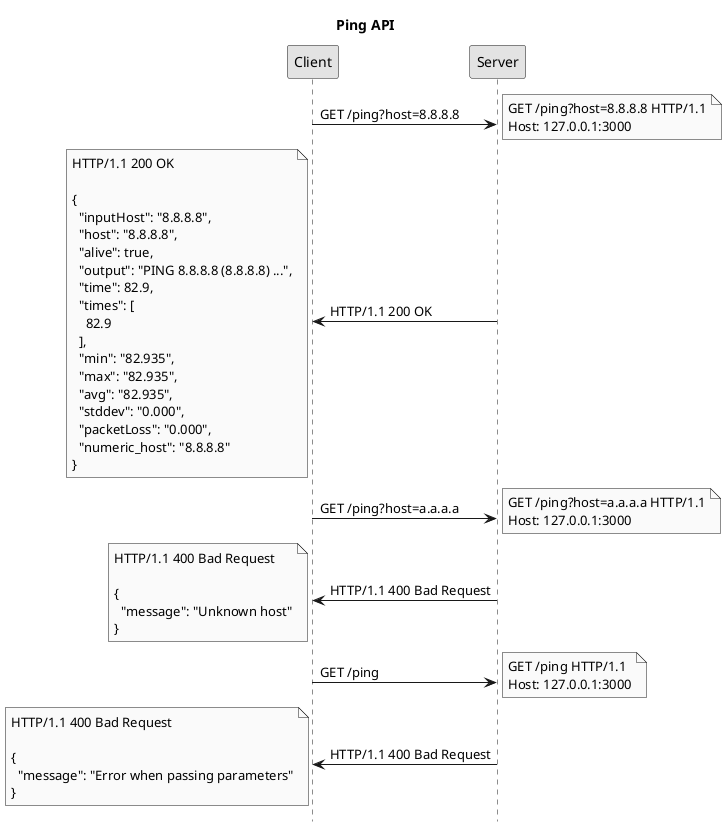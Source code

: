 @startuml
title Ping API
hide footbox
skinparam monochrome true

Client -> Server: GET /ping?host=8.8.8.8
note right: GET /ping?host=8.8.8.8 HTTP/1.1\nHost: 127.0.0.1:3000
Server -> Client: HTTP/1.1 200 OK
note left: HTTP/1.1 200 OK\n\n{\n  "inputHost": "8.8.8.8",\n  "host": "8.8.8.8",\n  "alive": true,\n  "output": "PING 8.8.8.8 (8.8.8.8) ...",\n  "time": 82.9,\n  "times": [\n    82.9\n  ],\n  "min": "82.935",\n  "max": "82.935",\n  "avg": "82.935",\n  "stddev": "0.000",\n  "packetLoss": "0.000",\n  "numeric_host": "8.8.8.8"\n}

Client -> Server: GET /ping?host=a.a.a.a
note right: GET /ping?host=a.a.a.a HTTP/1.1\nHost: 127.0.0.1:3000
Server -> Client: HTTP/1.1 400 Bad Request
note left: HTTP/1.1 400 Bad Request\n\n{\n  "message": "Unknown host"\n}

Client -> Server: GET /ping
note right: GET /ping HTTP/1.1\nHost: 127.0.0.1:3000
Server -> Client: HTTP/1.1 400 Bad Request
note left: HTTP/1.1 400 Bad Request\n\n{\n  "message": "Error when passing parameters"\n}

@enduml
